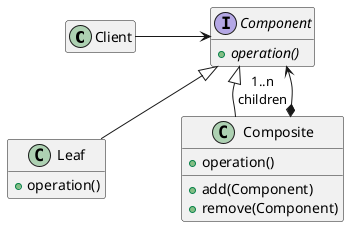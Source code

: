 @startuml

skinparam nodesep 75
skinparam ranksep 50
hide empty members

class Client

interface Component {
  + {abstract} operation()
}

Client -> Component

class Leaf {
  + operation()
}
Component <|-- Leaf

class Composite {
  + operation()
  __
  + add(Component)
  + remove(Component)
}
Component <|-- Composite
Composite *--> "1..n\nchildren" Component

@enduml
